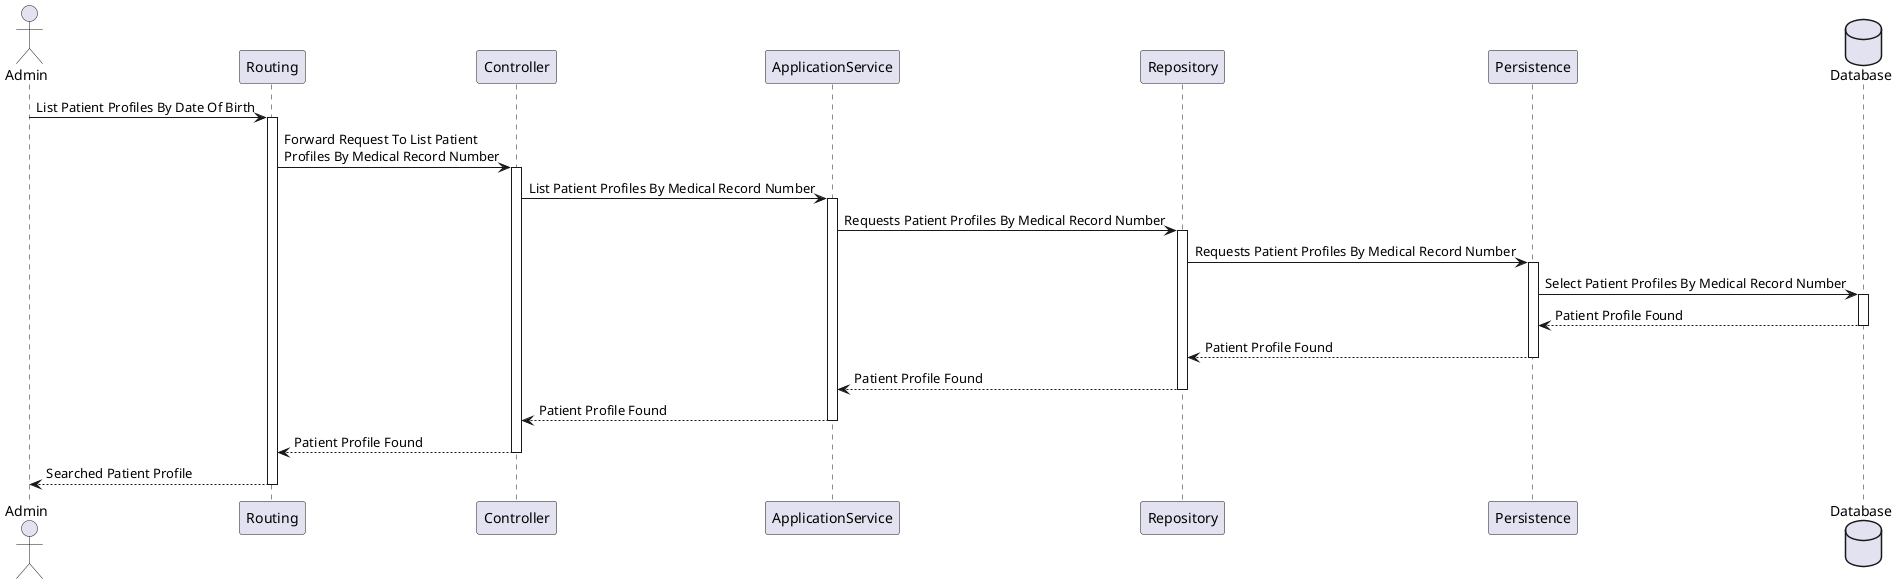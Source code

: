 ﻿@startuml
actor Admin
participant Routing
participant Controller
participant ApplicationService
participant Repository
participant Persistence
database Database

Admin -> Routing : List Patient Profiles By Date Of Birth
activate Routing

Routing -> Controller : Forward Request To List Patient \nProfiles By Medical Record Number
activate Controller

Controller -> ApplicationService : List Patient Profiles By Medical Record Number
activate ApplicationService

ApplicationService -> Repository : Requests Patient Profiles By Medical Record Number
activate Repository

Repository -> Persistence : Requests Patient Profiles By Medical Record Number
activate Persistence

Persistence -> Database : Select Patient Profiles By Medical Record Number
activate Database

Database --> Persistence : Patient Profile Found
deactivate Database

Persistence --> Repository : Patient Profile Found
deactivate Persistence

Repository --> ApplicationService : Patient Profile Found
deactivate Repository

ApplicationService --> Controller : Patient Profile Found
deactivate ApplicationService

Controller --> Routing : Patient Profile Found
deactivate Controller

Routing --> Admin : Searched Patient Profile
deactivate Routing
@enduml
